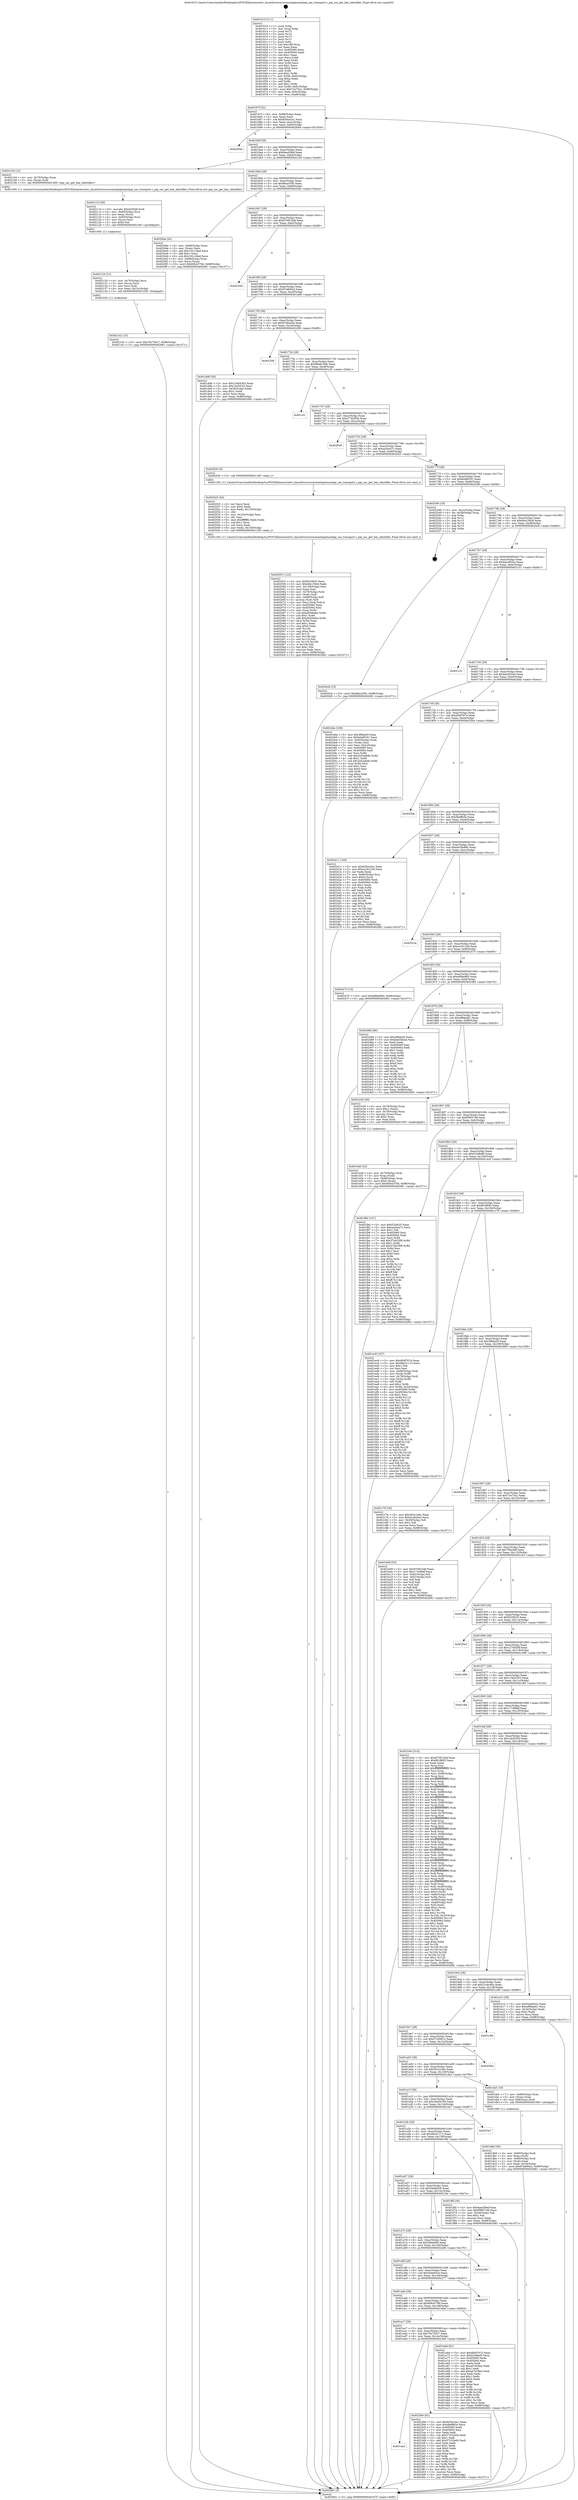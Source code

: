 digraph "0x401610" {
  label = "0x401610 (/mnt/c/Users/mathe/Desktop/tcc/POCII/binaries/extr_linuxdriversscsismartpqismartpqi_sas_transport.c_pqi_sas_get_bay_identifier_Final-ollvm.out::main(0))"
  labelloc = "t"
  node[shape=record]

  Entry [label="",width=0.3,height=0.3,shape=circle,fillcolor=black,style=filled]
  "0x40167f" [label="{
     0x40167f [32]\l
     | [instrs]\l
     &nbsp;&nbsp;0x40167f \<+6\>: mov -0x98(%rbp),%eax\l
     &nbsp;&nbsp;0x401685 \<+2\>: mov %eax,%ecx\l
     &nbsp;&nbsp;0x401687 \<+6\>: sub $0x829ce2a1,%ecx\l
     &nbsp;&nbsp;0x40168d \<+6\>: mov %eax,-0xac(%rbp)\l
     &nbsp;&nbsp;0x401693 \<+6\>: mov %ecx,-0xb0(%rbp)\l
     &nbsp;&nbsp;0x401699 \<+6\>: je 000000000040264d \<main+0x103d\>\l
  }"]
  "0x40264d" [label="{
     0x40264d\l
  }", style=dashed]
  "0x40169f" [label="{
     0x40169f [28]\l
     | [instrs]\l
     &nbsp;&nbsp;0x40169f \<+5\>: jmp 00000000004016a4 \<main+0x94\>\l
     &nbsp;&nbsp;0x4016a4 \<+6\>: mov -0xac(%rbp),%eax\l
     &nbsp;&nbsp;0x4016aa \<+5\>: sub $0x8aed38ef,%eax\l
     &nbsp;&nbsp;0x4016af \<+6\>: mov %eax,-0xb4(%rbp)\l
     &nbsp;&nbsp;0x4016b5 \<+6\>: je 0000000000402104 \<main+0xaf4\>\l
  }"]
  Exit [label="",width=0.3,height=0.3,shape=circle,fillcolor=black,style=filled,peripheries=2]
  "0x402104" [label="{
     0x402104 [12]\l
     | [instrs]\l
     &nbsp;&nbsp;0x402104 \<+4\>: mov -0x70(%rbp),%rax\l
     &nbsp;&nbsp;0x402108 \<+3\>: mov (%rax),%rdi\l
     &nbsp;&nbsp;0x40210b \<+5\>: call 0000000000401400 \<pqi_sas_get_bay_identifier\>\l
     | [calls]\l
     &nbsp;&nbsp;0x401400 \{1\} (/mnt/c/Users/mathe/Desktop/tcc/POCII/binaries/extr_linuxdriversscsismartpqismartpqi_sas_transport.c_pqi_sas_get_bay_identifier_Final-ollvm.out::pqi_sas_get_bay_identifier)\l
  }"]
  "0x4016bb" [label="{
     0x4016bb [28]\l
     | [instrs]\l
     &nbsp;&nbsp;0x4016bb \<+5\>: jmp 00000000004016c0 \<main+0xb0\>\l
     &nbsp;&nbsp;0x4016c0 \<+6\>: mov -0xac(%rbp),%eax\l
     &nbsp;&nbsp;0x4016c6 \<+5\>: sub $0x8bac03fc,%eax\l
     &nbsp;&nbsp;0x4016cb \<+6\>: mov %eax,-0xb8(%rbp)\l
     &nbsp;&nbsp;0x4016d1 \<+6\>: je 00000000004020da \<main+0xaca\>\l
  }"]
  "0x401ae3" [label="{
     0x401ae3\l
  }", style=dashed]
  "0x4020da" [label="{
     0x4020da [42]\l
     | [instrs]\l
     &nbsp;&nbsp;0x4020da \<+4\>: mov -0x68(%rbp),%rax\l
     &nbsp;&nbsp;0x4020de \<+2\>: mov (%rax),%ecx\l
     &nbsp;&nbsp;0x4020e0 \<+6\>: add $0x101c18ed,%ecx\l
     &nbsp;&nbsp;0x4020e6 \<+3\>: add $0x1,%ecx\l
     &nbsp;&nbsp;0x4020e9 \<+6\>: sub $0x101c18ed,%ecx\l
     &nbsp;&nbsp;0x4020ef \<+4\>: mov -0x68(%rbp),%rax\l
     &nbsp;&nbsp;0x4020f3 \<+2\>: mov %ecx,(%rax)\l
     &nbsp;&nbsp;0x4020f5 \<+10\>: movl $0x60b4379d,-0x98(%rbp)\l
     &nbsp;&nbsp;0x4020ff \<+5\>: jmp 0000000000402681 \<main+0x1071\>\l
  }"]
  "0x4016d7" [label="{
     0x4016d7 [28]\l
     | [instrs]\l
     &nbsp;&nbsp;0x4016d7 \<+5\>: jmp 00000000004016dc \<main+0xcc\>\l
     &nbsp;&nbsp;0x4016dc \<+6\>: mov -0xac(%rbp),%eax\l
     &nbsp;&nbsp;0x4016e2 \<+5\>: sub $0x970915a8,%eax\l
     &nbsp;&nbsp;0x4016e7 \<+6\>: mov %eax,-0xbc(%rbp)\l
     &nbsp;&nbsp;0x4016ed \<+6\>: je 0000000000402558 \<main+0xf48\>\l
  }"]
  "0x4023b6" [label="{
     0x4023b6 [91]\l
     | [instrs]\l
     &nbsp;&nbsp;0x4023b6 \<+5\>: mov $0x829ce2a1,%eax\l
     &nbsp;&nbsp;0x4023bb \<+5\>: mov $0xdb6ffe5e,%ecx\l
     &nbsp;&nbsp;0x4023c0 \<+7\>: mov 0x405060,%edx\l
     &nbsp;&nbsp;0x4023c7 \<+7\>: mov 0x405064,%esi\l
     &nbsp;&nbsp;0x4023ce \<+2\>: mov %edx,%edi\l
     &nbsp;&nbsp;0x4023d0 \<+6\>: sub $0x57532e64,%edi\l
     &nbsp;&nbsp;0x4023d6 \<+3\>: sub $0x1,%edi\l
     &nbsp;&nbsp;0x4023d9 \<+6\>: add $0x57532e64,%edi\l
     &nbsp;&nbsp;0x4023df \<+3\>: imul %edi,%edx\l
     &nbsp;&nbsp;0x4023e2 \<+3\>: and $0x1,%edx\l
     &nbsp;&nbsp;0x4023e5 \<+3\>: cmp $0x0,%edx\l
     &nbsp;&nbsp;0x4023e8 \<+4\>: sete %r8b\l
     &nbsp;&nbsp;0x4023ec \<+3\>: cmp $0xa,%esi\l
     &nbsp;&nbsp;0x4023ef \<+4\>: setl %r9b\l
     &nbsp;&nbsp;0x4023f3 \<+3\>: mov %r8b,%r10b\l
     &nbsp;&nbsp;0x4023f6 \<+3\>: and %r9b,%r10b\l
     &nbsp;&nbsp;0x4023f9 \<+3\>: xor %r9b,%r8b\l
     &nbsp;&nbsp;0x4023fc \<+3\>: or %r8b,%r10b\l
     &nbsp;&nbsp;0x4023ff \<+4\>: test $0x1,%r10b\l
     &nbsp;&nbsp;0x402403 \<+3\>: cmovne %ecx,%eax\l
     &nbsp;&nbsp;0x402406 \<+6\>: mov %eax,-0x98(%rbp)\l
     &nbsp;&nbsp;0x40240c \<+5\>: jmp 0000000000402681 \<main+0x1071\>\l
  }"]
  "0x402558" [label="{
     0x402558\l
  }", style=dashed]
  "0x4016f3" [label="{
     0x4016f3 [28]\l
     | [instrs]\l
     &nbsp;&nbsp;0x4016f3 \<+5\>: jmp 00000000004016f8 \<main+0xe8\>\l
     &nbsp;&nbsp;0x4016f8 \<+6\>: mov -0xac(%rbp),%eax\l
     &nbsp;&nbsp;0x4016fe \<+5\>: sub $0x97a800a3,%eax\l
     &nbsp;&nbsp;0x401703 \<+6\>: mov %eax,-0xc0(%rbp)\l
     &nbsp;&nbsp;0x401709 \<+6\>: je 0000000000401dd6 \<main+0x7c6\>\l
  }"]
  "0x402142" [label="{
     0x402142 [15]\l
     | [instrs]\l
     &nbsp;&nbsp;0x402142 \<+10\>: movl $0x76c793c7,-0x98(%rbp)\l
     &nbsp;&nbsp;0x40214c \<+5\>: jmp 0000000000402681 \<main+0x1071\>\l
  }"]
  "0x401dd6" [label="{
     0x401dd6 [30]\l
     | [instrs]\l
     &nbsp;&nbsp;0x401dd6 \<+5\>: mov $0x13404303,%eax\l
     &nbsp;&nbsp;0x401ddb \<+5\>: mov $0x1dcf2032,%ecx\l
     &nbsp;&nbsp;0x401de0 \<+3\>: mov -0x34(%rbp),%edx\l
     &nbsp;&nbsp;0x401de3 \<+3\>: cmp $0x1,%edx\l
     &nbsp;&nbsp;0x401de6 \<+3\>: cmovl %ecx,%eax\l
     &nbsp;&nbsp;0x401de9 \<+6\>: mov %eax,-0x98(%rbp)\l
     &nbsp;&nbsp;0x401def \<+5\>: jmp 0000000000402681 \<main+0x1071\>\l
  }"]
  "0x40170f" [label="{
     0x40170f [28]\l
     | [instrs]\l
     &nbsp;&nbsp;0x40170f \<+5\>: jmp 0000000000401714 \<main+0x104\>\l
     &nbsp;&nbsp;0x401714 \<+6\>: mov -0xac(%rbp),%eax\l
     &nbsp;&nbsp;0x40171a \<+5\>: sub $0x97d6ea5e,%eax\l
     &nbsp;&nbsp;0x40171f \<+6\>: mov %eax,-0xc4(%rbp)\l
     &nbsp;&nbsp;0x401725 \<+6\>: je 0000000000402208 \<main+0xbf8\>\l
  }"]
  "0x40212d" [label="{
     0x40212d [21]\l
     | [instrs]\l
     &nbsp;&nbsp;0x40212d \<+4\>: mov -0x70(%rbp),%rcx\l
     &nbsp;&nbsp;0x402131 \<+3\>: mov (%rcx),%rcx\l
     &nbsp;&nbsp;0x402134 \<+3\>: mov %rcx,%rdi\l
     &nbsp;&nbsp;0x402137 \<+6\>: mov %eax,-0x15c(%rbp)\l
     &nbsp;&nbsp;0x40213d \<+5\>: call 0000000000401030 \<free@plt\>\l
     | [calls]\l
     &nbsp;&nbsp;0x401030 \{1\} (unknown)\l
  }"]
  "0x402208" [label="{
     0x402208\l
  }", style=dashed]
  "0x40172b" [label="{
     0x40172b [28]\l
     | [instrs]\l
     &nbsp;&nbsp;0x40172b \<+5\>: jmp 0000000000401730 \<main+0x120\>\l
     &nbsp;&nbsp;0x401730 \<+6\>: mov -0xac(%rbp),%eax\l
     &nbsp;&nbsp;0x401736 \<+5\>: sub $0x9bb615d0,%eax\l
     &nbsp;&nbsp;0x40173b \<+6\>: mov %eax,-0xc8(%rbp)\l
     &nbsp;&nbsp;0x401741 \<+6\>: je 0000000000401cf1 \<main+0x6e1\>\l
  }"]
  "0x402110" [label="{
     0x402110 [29]\l
     | [instrs]\l
     &nbsp;&nbsp;0x402110 \<+10\>: movabs $0x4030d6,%rdi\l
     &nbsp;&nbsp;0x40211a \<+4\>: mov -0x60(%rbp),%rcx\l
     &nbsp;&nbsp;0x40211e \<+2\>: mov %eax,(%rcx)\l
     &nbsp;&nbsp;0x402120 \<+4\>: mov -0x60(%rbp),%rcx\l
     &nbsp;&nbsp;0x402124 \<+2\>: mov (%rcx),%esi\l
     &nbsp;&nbsp;0x402126 \<+2\>: mov $0x0,%al\l
     &nbsp;&nbsp;0x402128 \<+5\>: call 0000000000401040 \<printf@plt\>\l
     | [calls]\l
     &nbsp;&nbsp;0x401040 \{1\} (unknown)\l
  }"]
  "0x401cf1" [label="{
     0x401cf1\l
  }", style=dashed]
  "0x401747" [label="{
     0x401747 [28]\l
     | [instrs]\l
     &nbsp;&nbsp;0x401747 \<+5\>: jmp 000000000040174c \<main+0x13c\>\l
     &nbsp;&nbsp;0x40174c \<+6\>: mov -0xac(%rbp),%eax\l
     &nbsp;&nbsp;0x401752 \<+5\>: sub $0xa7762954,%eax\l
     &nbsp;&nbsp;0x401757 \<+6\>: mov %eax,-0xcc(%rbp)\l
     &nbsp;&nbsp;0x40175d \<+6\>: je 0000000000402639 \<main+0x1029\>\l
  }"]
  "0x402051" [label="{
     0x402051 [122]\l
     | [instrs]\l
     &nbsp;&nbsp;0x402051 \<+5\>: mov $0xf220625,%ecx\l
     &nbsp;&nbsp;0x402056 \<+5\>: mov $0xb0e159c8,%edx\l
     &nbsp;&nbsp;0x40205b \<+6\>: mov -0x158(%rbp),%esi\l
     &nbsp;&nbsp;0x402061 \<+3\>: imul %eax,%esi\l
     &nbsp;&nbsp;0x402064 \<+4\>: mov -0x70(%rbp),%rdi\l
     &nbsp;&nbsp;0x402068 \<+3\>: mov (%rdi),%rdi\l
     &nbsp;&nbsp;0x40206b \<+4\>: mov -0x68(%rbp),%r8\l
     &nbsp;&nbsp;0x40206f \<+3\>: movslq (%r8),%r8\l
     &nbsp;&nbsp;0x402072 \<+4\>: mov %esi,(%rdi,%r8,4)\l
     &nbsp;&nbsp;0x402076 \<+7\>: mov 0x405060,%eax\l
     &nbsp;&nbsp;0x40207d \<+7\>: mov 0x405064,%esi\l
     &nbsp;&nbsp;0x402084 \<+3\>: mov %eax,%r9d\l
     &nbsp;&nbsp;0x402087 \<+7\>: sub $0xe92b9a6a,%r9d\l
     &nbsp;&nbsp;0x40208e \<+4\>: sub $0x1,%r9d\l
     &nbsp;&nbsp;0x402092 \<+7\>: add $0xe92b9a6a,%r9d\l
     &nbsp;&nbsp;0x402099 \<+4\>: imul %r9d,%eax\l
     &nbsp;&nbsp;0x40209d \<+3\>: and $0x1,%eax\l
     &nbsp;&nbsp;0x4020a0 \<+3\>: cmp $0x0,%eax\l
     &nbsp;&nbsp;0x4020a3 \<+4\>: sete %r10b\l
     &nbsp;&nbsp;0x4020a7 \<+3\>: cmp $0xa,%esi\l
     &nbsp;&nbsp;0x4020aa \<+4\>: setl %r11b\l
     &nbsp;&nbsp;0x4020ae \<+3\>: mov %r10b,%bl\l
     &nbsp;&nbsp;0x4020b1 \<+3\>: and %r11b,%bl\l
     &nbsp;&nbsp;0x4020b4 \<+3\>: xor %r11b,%r10b\l
     &nbsp;&nbsp;0x4020b7 \<+3\>: or %r10b,%bl\l
     &nbsp;&nbsp;0x4020ba \<+3\>: test $0x1,%bl\l
     &nbsp;&nbsp;0x4020bd \<+3\>: cmovne %edx,%ecx\l
     &nbsp;&nbsp;0x4020c0 \<+6\>: mov %ecx,-0x98(%rbp)\l
     &nbsp;&nbsp;0x4020c6 \<+5\>: jmp 0000000000402681 \<main+0x1071\>\l
  }"]
  "0x402639" [label="{
     0x402639\l
  }", style=dashed]
  "0x401763" [label="{
     0x401763 [28]\l
     | [instrs]\l
     &nbsp;&nbsp;0x401763 \<+5\>: jmp 0000000000401768 \<main+0x158\>\l
     &nbsp;&nbsp;0x401768 \<+6\>: mov -0xac(%rbp),%eax\l
     &nbsp;&nbsp;0x40176e \<+5\>: sub $0xaa2bce7c,%eax\l
     &nbsp;&nbsp;0x401773 \<+6\>: mov %eax,-0xd0(%rbp)\l
     &nbsp;&nbsp;0x401779 \<+6\>: je 0000000000402020 \<main+0xa10\>\l
  }"]
  "0x402025" [label="{
     0x402025 [44]\l
     | [instrs]\l
     &nbsp;&nbsp;0x402025 \<+2\>: xor %ecx,%ecx\l
     &nbsp;&nbsp;0x402027 \<+5\>: mov $0x2,%edx\l
     &nbsp;&nbsp;0x40202c \<+6\>: mov %edx,-0x154(%rbp)\l
     &nbsp;&nbsp;0x402032 \<+1\>: cltd\l
     &nbsp;&nbsp;0x402033 \<+6\>: mov -0x154(%rbp),%esi\l
     &nbsp;&nbsp;0x402039 \<+2\>: idiv %esi\l
     &nbsp;&nbsp;0x40203b \<+6\>: imul $0xfffffffe,%edx,%edx\l
     &nbsp;&nbsp;0x402041 \<+3\>: sub $0x1,%ecx\l
     &nbsp;&nbsp;0x402044 \<+2\>: sub %ecx,%edx\l
     &nbsp;&nbsp;0x402046 \<+6\>: mov %edx,-0x158(%rbp)\l
     &nbsp;&nbsp;0x40204c \<+5\>: call 0000000000401160 \<next_i\>\l
     | [calls]\l
     &nbsp;&nbsp;0x401160 \{1\} (/mnt/c/Users/mathe/Desktop/tcc/POCII/binaries/extr_linuxdriversscsismartpqismartpqi_sas_transport.c_pqi_sas_get_bay_identifier_Final-ollvm.out::next_i)\l
  }"]
  "0x402020" [label="{
     0x402020 [5]\l
     | [instrs]\l
     &nbsp;&nbsp;0x402020 \<+5\>: call 0000000000401160 \<next_i\>\l
     | [calls]\l
     &nbsp;&nbsp;0x401160 \{1\} (/mnt/c/Users/mathe/Desktop/tcc/POCII/binaries/extr_linuxdriversscsismartpqismartpqi_sas_transport.c_pqi_sas_get_bay_identifier_Final-ollvm.out::next_i)\l
  }"]
  "0x40177f" [label="{
     0x40177f [28]\l
     | [instrs]\l
     &nbsp;&nbsp;0x40177f \<+5\>: jmp 0000000000401784 \<main+0x174\>\l
     &nbsp;&nbsp;0x401784 \<+6\>: mov -0xac(%rbp),%eax\l
     &nbsp;&nbsp;0x40178a \<+5\>: sub $0xb0af9181,%eax\l
     &nbsp;&nbsp;0x40178f \<+6\>: mov %eax,-0xd4(%rbp)\l
     &nbsp;&nbsp;0x401795 \<+6\>: je 0000000000402546 \<main+0xf36\>\l
  }"]
  "0x401ac7" [label="{
     0x401ac7 [28]\l
     | [instrs]\l
     &nbsp;&nbsp;0x401ac7 \<+5\>: jmp 0000000000401acc \<main+0x4bc\>\l
     &nbsp;&nbsp;0x401acc \<+6\>: mov -0xac(%rbp),%eax\l
     &nbsp;&nbsp;0x401ad2 \<+5\>: sub $0x76c793c7,%eax\l
     &nbsp;&nbsp;0x401ad7 \<+6\>: mov %eax,-0x14c(%rbp)\l
     &nbsp;&nbsp;0x401add \<+6\>: je 00000000004023b6 \<main+0xda6\>\l
  }"]
  "0x402546" [label="{
     0x402546 [18]\l
     | [instrs]\l
     &nbsp;&nbsp;0x402546 \<+3\>: mov -0x2c(%rbp),%eax\l
     &nbsp;&nbsp;0x402549 \<+4\>: lea -0x28(%rbp),%rsp\l
     &nbsp;&nbsp;0x40254d \<+1\>: pop %rbx\l
     &nbsp;&nbsp;0x40254e \<+2\>: pop %r12\l
     &nbsp;&nbsp;0x402550 \<+2\>: pop %r13\l
     &nbsp;&nbsp;0x402552 \<+2\>: pop %r14\l
     &nbsp;&nbsp;0x402554 \<+2\>: pop %r15\l
     &nbsp;&nbsp;0x402556 \<+1\>: pop %rbp\l
     &nbsp;&nbsp;0x402557 \<+1\>: ret\l
  }"]
  "0x40179b" [label="{
     0x40179b [28]\l
     | [instrs]\l
     &nbsp;&nbsp;0x40179b \<+5\>: jmp 00000000004017a0 \<main+0x190\>\l
     &nbsp;&nbsp;0x4017a0 \<+6\>: mov -0xac(%rbp),%eax\l
     &nbsp;&nbsp;0x4017a6 \<+5\>: sub $0xb0e159c8,%eax\l
     &nbsp;&nbsp;0x4017ab \<+6\>: mov %eax,-0xd8(%rbp)\l
     &nbsp;&nbsp;0x4017b1 \<+6\>: je 00000000004020cb \<main+0xabb\>\l
  }"]
  "0x401e6d" [label="{
     0x401e6d [91]\l
     | [instrs]\l
     &nbsp;&nbsp;0x401e6d \<+5\>: mov $0xd0bf767a,%eax\l
     &nbsp;&nbsp;0x401e72 \<+5\>: mov $0xf1b08ef0,%ecx\l
     &nbsp;&nbsp;0x401e77 \<+7\>: mov 0x405060,%edx\l
     &nbsp;&nbsp;0x401e7e \<+7\>: mov 0x405064,%esi\l
     &nbsp;&nbsp;0x401e85 \<+2\>: mov %edx,%edi\l
     &nbsp;&nbsp;0x401e87 \<+6\>: sub $0xa07dc9e4,%edi\l
     &nbsp;&nbsp;0x401e8d \<+3\>: sub $0x1,%edi\l
     &nbsp;&nbsp;0x401e90 \<+6\>: add $0xa07dc9e4,%edi\l
     &nbsp;&nbsp;0x401e96 \<+3\>: imul %edi,%edx\l
     &nbsp;&nbsp;0x401e99 \<+3\>: and $0x1,%edx\l
     &nbsp;&nbsp;0x401e9c \<+3\>: cmp $0x0,%edx\l
     &nbsp;&nbsp;0x401e9f \<+4\>: sete %r8b\l
     &nbsp;&nbsp;0x401ea3 \<+3\>: cmp $0xa,%esi\l
     &nbsp;&nbsp;0x401ea6 \<+4\>: setl %r9b\l
     &nbsp;&nbsp;0x401eaa \<+3\>: mov %r8b,%r10b\l
     &nbsp;&nbsp;0x401ead \<+3\>: and %r9b,%r10b\l
     &nbsp;&nbsp;0x401eb0 \<+3\>: xor %r9b,%r8b\l
     &nbsp;&nbsp;0x401eb3 \<+3\>: or %r8b,%r10b\l
     &nbsp;&nbsp;0x401eb6 \<+4\>: test $0x1,%r10b\l
     &nbsp;&nbsp;0x401eba \<+3\>: cmovne %ecx,%eax\l
     &nbsp;&nbsp;0x401ebd \<+6\>: mov %eax,-0x98(%rbp)\l
     &nbsp;&nbsp;0x401ec3 \<+5\>: jmp 0000000000402681 \<main+0x1071\>\l
  }"]
  "0x4020cb" [label="{
     0x4020cb [15]\l
     | [instrs]\l
     &nbsp;&nbsp;0x4020cb \<+10\>: movl $0x8bac03fc,-0x98(%rbp)\l
     &nbsp;&nbsp;0x4020d5 \<+5\>: jmp 0000000000402681 \<main+0x1071\>\l
  }"]
  "0x4017b7" [label="{
     0x4017b7 [28]\l
     | [instrs]\l
     &nbsp;&nbsp;0x4017b7 \<+5\>: jmp 00000000004017bc \<main+0x1ac\>\l
     &nbsp;&nbsp;0x4017bc \<+6\>: mov -0xac(%rbp),%eax\l
     &nbsp;&nbsp;0x4017c2 \<+5\>: sub $0xb4c4932e,%eax\l
     &nbsp;&nbsp;0x4017c7 \<+6\>: mov %eax,-0xdc(%rbp)\l
     &nbsp;&nbsp;0x4017cd \<+6\>: je 0000000000402151 \<main+0xb41\>\l
  }"]
  "0x401aab" [label="{
     0x401aab [28]\l
     | [instrs]\l
     &nbsp;&nbsp;0x401aab \<+5\>: jmp 0000000000401ab0 \<main+0x4a0\>\l
     &nbsp;&nbsp;0x401ab0 \<+6\>: mov -0xac(%rbp),%eax\l
     &nbsp;&nbsp;0x401ab6 \<+5\>: sub $0x60b4379d,%eax\l
     &nbsp;&nbsp;0x401abb \<+6\>: mov %eax,-0x148(%rbp)\l
     &nbsp;&nbsp;0x401ac1 \<+6\>: je 0000000000401e6d \<main+0x85d\>\l
  }"]
  "0x402151" [label="{
     0x402151\l
  }", style=dashed]
  "0x4017d3" [label="{
     0x4017d3 [28]\l
     | [instrs]\l
     &nbsp;&nbsp;0x4017d3 \<+5\>: jmp 00000000004017d8 \<main+0x1c8\>\l
     &nbsp;&nbsp;0x4017d8 \<+6\>: mov -0xac(%rbp),%eax\l
     &nbsp;&nbsp;0x4017de \<+5\>: sub $0xbed3d2ed,%eax\l
     &nbsp;&nbsp;0x4017e3 \<+6\>: mov %eax,-0xe0(%rbp)\l
     &nbsp;&nbsp;0x4017e9 \<+6\>: je 00000000004024da \<main+0xeca\>\l
  }"]
  "0x402277" [label="{
     0x402277\l
  }", style=dashed]
  "0x4024da" [label="{
     0x4024da [108]\l
     | [instrs]\l
     &nbsp;&nbsp;0x4024da \<+5\>: mov $0x3f8da50,%eax\l
     &nbsp;&nbsp;0x4024df \<+5\>: mov $0xb0af9181,%ecx\l
     &nbsp;&nbsp;0x4024e4 \<+7\>: mov -0x90(%rbp),%rdx\l
     &nbsp;&nbsp;0x4024eb \<+2\>: mov (%rdx),%esi\l
     &nbsp;&nbsp;0x4024ed \<+3\>: mov %esi,-0x2c(%rbp)\l
     &nbsp;&nbsp;0x4024f0 \<+7\>: mov 0x405060,%esi\l
     &nbsp;&nbsp;0x4024f7 \<+7\>: mov 0x405064,%edi\l
     &nbsp;&nbsp;0x4024fe \<+3\>: mov %esi,%r8d\l
     &nbsp;&nbsp;0x402501 \<+7\>: add $0x2e52a8db,%r8d\l
     &nbsp;&nbsp;0x402508 \<+4\>: sub $0x1,%r8d\l
     &nbsp;&nbsp;0x40250c \<+7\>: sub $0x2e52a8db,%r8d\l
     &nbsp;&nbsp;0x402513 \<+4\>: imul %r8d,%esi\l
     &nbsp;&nbsp;0x402517 \<+3\>: and $0x1,%esi\l
     &nbsp;&nbsp;0x40251a \<+3\>: cmp $0x0,%esi\l
     &nbsp;&nbsp;0x40251d \<+4\>: sete %r9b\l
     &nbsp;&nbsp;0x402521 \<+3\>: cmp $0xa,%edi\l
     &nbsp;&nbsp;0x402524 \<+4\>: setl %r10b\l
     &nbsp;&nbsp;0x402528 \<+3\>: mov %r9b,%r11b\l
     &nbsp;&nbsp;0x40252b \<+3\>: and %r10b,%r11b\l
     &nbsp;&nbsp;0x40252e \<+3\>: xor %r10b,%r9b\l
     &nbsp;&nbsp;0x402531 \<+3\>: or %r9b,%r11b\l
     &nbsp;&nbsp;0x402534 \<+4\>: test $0x1,%r11b\l
     &nbsp;&nbsp;0x402538 \<+3\>: cmovne %ecx,%eax\l
     &nbsp;&nbsp;0x40253b \<+6\>: mov %eax,-0x98(%rbp)\l
     &nbsp;&nbsp;0x402541 \<+5\>: jmp 0000000000402681 \<main+0x1071\>\l
  }"]
  "0x4017ef" [label="{
     0x4017ef [28]\l
     | [instrs]\l
     &nbsp;&nbsp;0x4017ef \<+5\>: jmp 00000000004017f4 \<main+0x1e4\>\l
     &nbsp;&nbsp;0x4017f4 \<+6\>: mov -0xac(%rbp),%eax\l
     &nbsp;&nbsp;0x4017fa \<+5\>: sub $0xd0bf767a,%eax\l
     &nbsp;&nbsp;0x4017ff \<+6\>: mov %eax,-0xe4(%rbp)\l
     &nbsp;&nbsp;0x401805 \<+6\>: je 00000000004025be \<main+0xfae\>\l
  }"]
  "0x401a8f" [label="{
     0x401a8f [28]\l
     | [instrs]\l
     &nbsp;&nbsp;0x401a8f \<+5\>: jmp 0000000000401a94 \<main+0x484\>\l
     &nbsp;&nbsp;0x401a94 \<+6\>: mov -0xac(%rbp),%eax\l
     &nbsp;&nbsp;0x401a9a \<+5\>: sub $0x5e4e83ce,%eax\l
     &nbsp;&nbsp;0x401a9f \<+6\>: mov %eax,-0x144(%rbp)\l
     &nbsp;&nbsp;0x401aa5 \<+6\>: je 0000000000402277 \<main+0xc67\>\l
  }"]
  "0x4025be" [label="{
     0x4025be\l
  }", style=dashed]
  "0x40180b" [label="{
     0x40180b [28]\l
     | [instrs]\l
     &nbsp;&nbsp;0x40180b \<+5\>: jmp 0000000000401810 \<main+0x200\>\l
     &nbsp;&nbsp;0x401810 \<+6\>: mov -0xac(%rbp),%eax\l
     &nbsp;&nbsp;0x401816 \<+5\>: sub $0xdb6ffe5e,%eax\l
     &nbsp;&nbsp;0x40181b \<+6\>: mov %eax,-0xe8(%rbp)\l
     &nbsp;&nbsp;0x401821 \<+6\>: je 0000000000402411 \<main+0xe01\>\l
  }"]
  "0x402286" [label="{
     0x402286\l
  }", style=dashed]
  "0x402411" [label="{
     0x402411 [100]\l
     | [instrs]\l
     &nbsp;&nbsp;0x402411 \<+5\>: mov $0x829ce2a1,%eax\l
     &nbsp;&nbsp;0x402416 \<+5\>: mov $0xec20123d,%ecx\l
     &nbsp;&nbsp;0x40241b \<+2\>: xor %edx,%edx\l
     &nbsp;&nbsp;0x40241d \<+7\>: mov -0x90(%rbp),%rsi\l
     &nbsp;&nbsp;0x402424 \<+6\>: movl $0x0,(%rsi)\l
     &nbsp;&nbsp;0x40242a \<+7\>: mov 0x405060,%edi\l
     &nbsp;&nbsp;0x402431 \<+8\>: mov 0x405064,%r8d\l
     &nbsp;&nbsp;0x402439 \<+3\>: sub $0x1,%edx\l
     &nbsp;&nbsp;0x40243c \<+3\>: mov %edi,%r9d\l
     &nbsp;&nbsp;0x40243f \<+3\>: add %edx,%r9d\l
     &nbsp;&nbsp;0x402442 \<+4\>: imul %r9d,%edi\l
     &nbsp;&nbsp;0x402446 \<+3\>: and $0x1,%edi\l
     &nbsp;&nbsp;0x402449 \<+3\>: cmp $0x0,%edi\l
     &nbsp;&nbsp;0x40244c \<+4\>: sete %r10b\l
     &nbsp;&nbsp;0x402450 \<+4\>: cmp $0xa,%r8d\l
     &nbsp;&nbsp;0x402454 \<+4\>: setl %r11b\l
     &nbsp;&nbsp;0x402458 \<+3\>: mov %r10b,%bl\l
     &nbsp;&nbsp;0x40245b \<+3\>: and %r11b,%bl\l
     &nbsp;&nbsp;0x40245e \<+3\>: xor %r11b,%r10b\l
     &nbsp;&nbsp;0x402461 \<+3\>: or %r10b,%bl\l
     &nbsp;&nbsp;0x402464 \<+3\>: test $0x1,%bl\l
     &nbsp;&nbsp;0x402467 \<+3\>: cmovne %ecx,%eax\l
     &nbsp;&nbsp;0x40246a \<+6\>: mov %eax,-0x98(%rbp)\l
     &nbsp;&nbsp;0x402470 \<+5\>: jmp 0000000000402681 \<main+0x1071\>\l
  }"]
  "0x401827" [label="{
     0x401827 [28]\l
     | [instrs]\l
     &nbsp;&nbsp;0x401827 \<+5\>: jmp 000000000040182c \<main+0x21c\>\l
     &nbsp;&nbsp;0x40182c \<+6\>: mov -0xac(%rbp),%eax\l
     &nbsp;&nbsp;0x401832 \<+5\>: sub $0xde35b885,%eax\l
     &nbsp;&nbsp;0x401837 \<+6\>: mov %eax,-0xec(%rbp)\l
     &nbsp;&nbsp;0x40183d \<+6\>: je 000000000040222a \<main+0xc1a\>\l
  }"]
  "0x401a73" [label="{
     0x401a73 [28]\l
     | [instrs]\l
     &nbsp;&nbsp;0x401a73 \<+5\>: jmp 0000000000401a78 \<main+0x468\>\l
     &nbsp;&nbsp;0x401a78 \<+6\>: mov -0xac(%rbp),%eax\l
     &nbsp;&nbsp;0x401a7e \<+5\>: sub $0x5bfe94fa,%eax\l
     &nbsp;&nbsp;0x401a83 \<+6\>: mov %eax,-0x140(%rbp)\l
     &nbsp;&nbsp;0x401a89 \<+6\>: je 0000000000402286 \<main+0xc76\>\l
  }"]
  "0x40222a" [label="{
     0x40222a\l
  }", style=dashed]
  "0x401843" [label="{
     0x401843 [28]\l
     | [instrs]\l
     &nbsp;&nbsp;0x401843 \<+5\>: jmp 0000000000401848 \<main+0x238\>\l
     &nbsp;&nbsp;0x401848 \<+6\>: mov -0xac(%rbp),%eax\l
     &nbsp;&nbsp;0x40184e \<+5\>: sub $0xec20123d,%eax\l
     &nbsp;&nbsp;0x401853 \<+6\>: mov %eax,-0xf0(%rbp)\l
     &nbsp;&nbsp;0x401859 \<+6\>: je 0000000000402475 \<main+0xe65\>\l
  }"]
  "0x40218e" [label="{
     0x40218e\l
  }", style=dashed]
  "0x402475" [label="{
     0x402475 [15]\l
     | [instrs]\l
     &nbsp;&nbsp;0x402475 \<+10\>: movl $0xef0be960,-0x98(%rbp)\l
     &nbsp;&nbsp;0x40247f \<+5\>: jmp 0000000000402681 \<main+0x1071\>\l
  }"]
  "0x40185f" [label="{
     0x40185f [28]\l
     | [instrs]\l
     &nbsp;&nbsp;0x40185f \<+5\>: jmp 0000000000401864 \<main+0x254\>\l
     &nbsp;&nbsp;0x401864 \<+6\>: mov -0xac(%rbp),%eax\l
     &nbsp;&nbsp;0x40186a \<+5\>: sub $0xef0be960,%eax\l
     &nbsp;&nbsp;0x40186f \<+6\>: mov %eax,-0xf4(%rbp)\l
     &nbsp;&nbsp;0x401875 \<+6\>: je 0000000000402484 \<main+0xe74\>\l
  }"]
  "0x401a57" [label="{
     0x401a57 [28]\l
     | [instrs]\l
     &nbsp;&nbsp;0x401a57 \<+5\>: jmp 0000000000401a5c \<main+0x44c\>\l
     &nbsp;&nbsp;0x401a5c \<+6\>: mov -0xac(%rbp),%eax\l
     &nbsp;&nbsp;0x401a62 \<+5\>: sub $0x5ad6bfc9,%eax\l
     &nbsp;&nbsp;0x401a67 \<+6\>: mov %eax,-0x13c(%rbp)\l
     &nbsp;&nbsp;0x401a6d \<+6\>: je 000000000040218e \<main+0xb7e\>\l
  }"]
  "0x402484" [label="{
     0x402484 [86]\l
     | [instrs]\l
     &nbsp;&nbsp;0x402484 \<+5\>: mov $0x3f8da50,%eax\l
     &nbsp;&nbsp;0x402489 \<+5\>: mov $0xbed3d2ed,%ecx\l
     &nbsp;&nbsp;0x40248e \<+2\>: xor %edx,%edx\l
     &nbsp;&nbsp;0x402490 \<+7\>: mov 0x405060,%esi\l
     &nbsp;&nbsp;0x402497 \<+7\>: mov 0x405064,%edi\l
     &nbsp;&nbsp;0x40249e \<+3\>: sub $0x1,%edx\l
     &nbsp;&nbsp;0x4024a1 \<+3\>: mov %esi,%r8d\l
     &nbsp;&nbsp;0x4024a4 \<+3\>: add %edx,%r8d\l
     &nbsp;&nbsp;0x4024a7 \<+4\>: imul %r8d,%esi\l
     &nbsp;&nbsp;0x4024ab \<+3\>: and $0x1,%esi\l
     &nbsp;&nbsp;0x4024ae \<+3\>: cmp $0x0,%esi\l
     &nbsp;&nbsp;0x4024b1 \<+4\>: sete %r9b\l
     &nbsp;&nbsp;0x4024b5 \<+3\>: cmp $0xa,%edi\l
     &nbsp;&nbsp;0x4024b8 \<+4\>: setl %r10b\l
     &nbsp;&nbsp;0x4024bc \<+3\>: mov %r9b,%r11b\l
     &nbsp;&nbsp;0x4024bf \<+3\>: and %r10b,%r11b\l
     &nbsp;&nbsp;0x4024c2 \<+3\>: xor %r10b,%r9b\l
     &nbsp;&nbsp;0x4024c5 \<+3\>: or %r9b,%r11b\l
     &nbsp;&nbsp;0x4024c8 \<+4\>: test $0x1,%r11b\l
     &nbsp;&nbsp;0x4024cc \<+3\>: cmovne %ecx,%eax\l
     &nbsp;&nbsp;0x4024cf \<+6\>: mov %eax,-0x98(%rbp)\l
     &nbsp;&nbsp;0x4024d5 \<+5\>: jmp 0000000000402681 \<main+0x1071\>\l
  }"]
  "0x40187b" [label="{
     0x40187b [28]\l
     | [instrs]\l
     &nbsp;&nbsp;0x40187b \<+5\>: jmp 0000000000401880 \<main+0x270\>\l
     &nbsp;&nbsp;0x401880 \<+6\>: mov -0xac(%rbp),%eax\l
     &nbsp;&nbsp;0x401886 \<+5\>: sub $0xef89add1,%eax\l
     &nbsp;&nbsp;0x40188b \<+6\>: mov %eax,-0xf8(%rbp)\l
     &nbsp;&nbsp;0x401891 \<+6\>: je 0000000000401e30 \<main+0x820\>\l
  }"]
  "0x401f6f" [label="{
     0x401f6f [30]\l
     | [instrs]\l
     &nbsp;&nbsp;0x401f6f \<+5\>: mov $0x8aed38ef,%eax\l
     &nbsp;&nbsp;0x401f74 \<+5\>: mov $0xf0f05748,%ecx\l
     &nbsp;&nbsp;0x401f79 \<+3\>: mov -0x2d(%rbp),%dl\l
     &nbsp;&nbsp;0x401f7c \<+3\>: test $0x1,%dl\l
     &nbsp;&nbsp;0x401f7f \<+3\>: cmovne %ecx,%eax\l
     &nbsp;&nbsp;0x401f82 \<+6\>: mov %eax,-0x98(%rbp)\l
     &nbsp;&nbsp;0x401f88 \<+5\>: jmp 0000000000402681 \<main+0x1071\>\l
  }"]
  "0x401e30" [label="{
     0x401e30 [29]\l
     | [instrs]\l
     &nbsp;&nbsp;0x401e30 \<+4\>: mov -0x78(%rbp),%rax\l
     &nbsp;&nbsp;0x401e34 \<+6\>: movl $0x1,(%rax)\l
     &nbsp;&nbsp;0x401e3a \<+4\>: mov -0x78(%rbp),%rax\l
     &nbsp;&nbsp;0x401e3e \<+3\>: movslq (%rax),%rax\l
     &nbsp;&nbsp;0x401e41 \<+4\>: shl $0x2,%rax\l
     &nbsp;&nbsp;0x401e45 \<+3\>: mov %rax,%rdi\l
     &nbsp;&nbsp;0x401e48 \<+5\>: call 0000000000401050 \<malloc@plt\>\l
     | [calls]\l
     &nbsp;&nbsp;0x401050 \{1\} (unknown)\l
  }"]
  "0x401897" [label="{
     0x401897 [28]\l
     | [instrs]\l
     &nbsp;&nbsp;0x401897 \<+5\>: jmp 000000000040189c \<main+0x28c\>\l
     &nbsp;&nbsp;0x40189c \<+6\>: mov -0xac(%rbp),%eax\l
     &nbsp;&nbsp;0x4018a2 \<+5\>: sub $0xf0f05748,%eax\l
     &nbsp;&nbsp;0x4018a7 \<+6\>: mov %eax,-0xfc(%rbp)\l
     &nbsp;&nbsp;0x4018ad \<+6\>: je 0000000000401f8d \<main+0x97d\>\l
  }"]
  "0x401a3b" [label="{
     0x401a3b [28]\l
     | [instrs]\l
     &nbsp;&nbsp;0x401a3b \<+5\>: jmp 0000000000401a40 \<main+0x430\>\l
     &nbsp;&nbsp;0x401a40 \<+6\>: mov -0xac(%rbp),%eax\l
     &nbsp;&nbsp;0x401a46 \<+5\>: sub $0x48e31113,%eax\l
     &nbsp;&nbsp;0x401a4b \<+6\>: mov %eax,-0x138(%rbp)\l
     &nbsp;&nbsp;0x401a51 \<+6\>: je 0000000000401f6f \<main+0x95f\>\l
  }"]
  "0x401f8d" [label="{
     0x401f8d [147]\l
     | [instrs]\l
     &nbsp;&nbsp;0x401f8d \<+5\>: mov $0xf220625,%eax\l
     &nbsp;&nbsp;0x401f92 \<+5\>: mov $0xaa2bce7c,%ecx\l
     &nbsp;&nbsp;0x401f97 \<+2\>: mov $0x1,%dl\l
     &nbsp;&nbsp;0x401f99 \<+7\>: mov 0x405060,%esi\l
     &nbsp;&nbsp;0x401fa0 \<+7\>: mov 0x405064,%edi\l
     &nbsp;&nbsp;0x401fa7 \<+3\>: mov %esi,%r8d\l
     &nbsp;&nbsp;0x401faa \<+7\>: add $0x37eb35f9,%r8d\l
     &nbsp;&nbsp;0x401fb1 \<+4\>: sub $0x1,%r8d\l
     &nbsp;&nbsp;0x401fb5 \<+7\>: sub $0x37eb35f9,%r8d\l
     &nbsp;&nbsp;0x401fbc \<+4\>: imul %r8d,%esi\l
     &nbsp;&nbsp;0x401fc0 \<+3\>: and $0x1,%esi\l
     &nbsp;&nbsp;0x401fc3 \<+3\>: cmp $0x0,%esi\l
     &nbsp;&nbsp;0x401fc6 \<+4\>: sete %r9b\l
     &nbsp;&nbsp;0x401fca \<+3\>: cmp $0xa,%edi\l
     &nbsp;&nbsp;0x401fcd \<+4\>: setl %r10b\l
     &nbsp;&nbsp;0x401fd1 \<+3\>: mov %r9b,%r11b\l
     &nbsp;&nbsp;0x401fd4 \<+4\>: xor $0xff,%r11b\l
     &nbsp;&nbsp;0x401fd8 \<+3\>: mov %r10b,%bl\l
     &nbsp;&nbsp;0x401fdb \<+3\>: xor $0xff,%bl\l
     &nbsp;&nbsp;0x401fde \<+3\>: xor $0x1,%dl\l
     &nbsp;&nbsp;0x401fe1 \<+3\>: mov %r11b,%r14b\l
     &nbsp;&nbsp;0x401fe4 \<+4\>: and $0xff,%r14b\l
     &nbsp;&nbsp;0x401fe8 \<+3\>: and %dl,%r9b\l
     &nbsp;&nbsp;0x401feb \<+3\>: mov %bl,%r15b\l
     &nbsp;&nbsp;0x401fee \<+4\>: and $0xff,%r15b\l
     &nbsp;&nbsp;0x401ff2 \<+3\>: and %dl,%r10b\l
     &nbsp;&nbsp;0x401ff5 \<+3\>: or %r9b,%r14b\l
     &nbsp;&nbsp;0x401ff8 \<+3\>: or %r10b,%r15b\l
     &nbsp;&nbsp;0x401ffb \<+3\>: xor %r15b,%r14b\l
     &nbsp;&nbsp;0x401ffe \<+3\>: or %bl,%r11b\l
     &nbsp;&nbsp;0x402001 \<+4\>: xor $0xff,%r11b\l
     &nbsp;&nbsp;0x402005 \<+3\>: or $0x1,%dl\l
     &nbsp;&nbsp;0x402008 \<+3\>: and %dl,%r11b\l
     &nbsp;&nbsp;0x40200b \<+3\>: or %r11b,%r14b\l
     &nbsp;&nbsp;0x40200e \<+4\>: test $0x1,%r14b\l
     &nbsp;&nbsp;0x402012 \<+3\>: cmovne %ecx,%eax\l
     &nbsp;&nbsp;0x402015 \<+6\>: mov %eax,-0x98(%rbp)\l
     &nbsp;&nbsp;0x40201b \<+5\>: jmp 0000000000402681 \<main+0x1071\>\l
  }"]
  "0x4018b3" [label="{
     0x4018b3 [28]\l
     | [instrs]\l
     &nbsp;&nbsp;0x4018b3 \<+5\>: jmp 00000000004018b8 \<main+0x2a8\>\l
     &nbsp;&nbsp;0x4018b8 \<+6\>: mov -0xac(%rbp),%eax\l
     &nbsp;&nbsp;0x4018be \<+5\>: sub $0xf1b08ef0,%eax\l
     &nbsp;&nbsp;0x4018c3 \<+6\>: mov %eax,-0x100(%rbp)\l
     &nbsp;&nbsp;0x4018c9 \<+6\>: je 0000000000401ec8 \<main+0x8b8\>\l
  }"]
  "0x4023a7" [label="{
     0x4023a7\l
  }", style=dashed]
  "0x401ec8" [label="{
     0x401ec8 [167]\l
     | [instrs]\l
     &nbsp;&nbsp;0x401ec8 \<+5\>: mov $0xd0bf767a,%eax\l
     &nbsp;&nbsp;0x401ecd \<+5\>: mov $0x48e31113,%ecx\l
     &nbsp;&nbsp;0x401ed2 \<+2\>: mov $0x1,%dl\l
     &nbsp;&nbsp;0x401ed4 \<+2\>: xor %esi,%esi\l
     &nbsp;&nbsp;0x401ed6 \<+4\>: mov -0x68(%rbp),%rdi\l
     &nbsp;&nbsp;0x401eda \<+3\>: mov (%rdi),%r8d\l
     &nbsp;&nbsp;0x401edd \<+4\>: mov -0x78(%rbp),%rdi\l
     &nbsp;&nbsp;0x401ee1 \<+3\>: cmp (%rdi),%r8d\l
     &nbsp;&nbsp;0x401ee4 \<+4\>: setl %r9b\l
     &nbsp;&nbsp;0x401ee8 \<+4\>: and $0x1,%r9b\l
     &nbsp;&nbsp;0x401eec \<+4\>: mov %r9b,-0x2d(%rbp)\l
     &nbsp;&nbsp;0x401ef0 \<+8\>: mov 0x405060,%r8d\l
     &nbsp;&nbsp;0x401ef8 \<+8\>: mov 0x405064,%r10d\l
     &nbsp;&nbsp;0x401f00 \<+3\>: sub $0x1,%esi\l
     &nbsp;&nbsp;0x401f03 \<+3\>: mov %r8d,%r11d\l
     &nbsp;&nbsp;0x401f06 \<+3\>: add %esi,%r11d\l
     &nbsp;&nbsp;0x401f09 \<+4\>: imul %r11d,%r8d\l
     &nbsp;&nbsp;0x401f0d \<+4\>: and $0x1,%r8d\l
     &nbsp;&nbsp;0x401f11 \<+4\>: cmp $0x0,%r8d\l
     &nbsp;&nbsp;0x401f15 \<+4\>: sete %r9b\l
     &nbsp;&nbsp;0x401f19 \<+4\>: cmp $0xa,%r10d\l
     &nbsp;&nbsp;0x401f1d \<+3\>: setl %bl\l
     &nbsp;&nbsp;0x401f20 \<+3\>: mov %r9b,%r14b\l
     &nbsp;&nbsp;0x401f23 \<+4\>: xor $0xff,%r14b\l
     &nbsp;&nbsp;0x401f27 \<+3\>: mov %bl,%r15b\l
     &nbsp;&nbsp;0x401f2a \<+4\>: xor $0xff,%r15b\l
     &nbsp;&nbsp;0x401f2e \<+3\>: xor $0x1,%dl\l
     &nbsp;&nbsp;0x401f31 \<+3\>: mov %r14b,%r12b\l
     &nbsp;&nbsp;0x401f34 \<+4\>: and $0xff,%r12b\l
     &nbsp;&nbsp;0x401f38 \<+3\>: and %dl,%r9b\l
     &nbsp;&nbsp;0x401f3b \<+3\>: mov %r15b,%r13b\l
     &nbsp;&nbsp;0x401f3e \<+4\>: and $0xff,%r13b\l
     &nbsp;&nbsp;0x401f42 \<+2\>: and %dl,%bl\l
     &nbsp;&nbsp;0x401f44 \<+3\>: or %r9b,%r12b\l
     &nbsp;&nbsp;0x401f47 \<+3\>: or %bl,%r13b\l
     &nbsp;&nbsp;0x401f4a \<+3\>: xor %r13b,%r12b\l
     &nbsp;&nbsp;0x401f4d \<+3\>: or %r15b,%r14b\l
     &nbsp;&nbsp;0x401f50 \<+4\>: xor $0xff,%r14b\l
     &nbsp;&nbsp;0x401f54 \<+3\>: or $0x1,%dl\l
     &nbsp;&nbsp;0x401f57 \<+3\>: and %dl,%r14b\l
     &nbsp;&nbsp;0x401f5a \<+3\>: or %r14b,%r12b\l
     &nbsp;&nbsp;0x401f5d \<+4\>: test $0x1,%r12b\l
     &nbsp;&nbsp;0x401f61 \<+3\>: cmovne %ecx,%eax\l
     &nbsp;&nbsp;0x401f64 \<+6\>: mov %eax,-0x98(%rbp)\l
     &nbsp;&nbsp;0x401f6a \<+5\>: jmp 0000000000402681 \<main+0x1071\>\l
  }"]
  "0x4018cf" [label="{
     0x4018cf [28]\l
     | [instrs]\l
     &nbsp;&nbsp;0x4018cf \<+5\>: jmp 00000000004018d4 \<main+0x2c4\>\l
     &nbsp;&nbsp;0x4018d4 \<+6\>: mov -0xac(%rbp),%eax\l
     &nbsp;&nbsp;0x4018da \<+5\>: sub $0xf81f80f3,%eax\l
     &nbsp;&nbsp;0x4018df \<+6\>: mov %eax,-0x104(%rbp)\l
     &nbsp;&nbsp;0x4018e5 \<+6\>: je 0000000000401c78 \<main+0x668\>\l
  }"]
  "0x401e4d" [label="{
     0x401e4d [32]\l
     | [instrs]\l
     &nbsp;&nbsp;0x401e4d \<+4\>: mov -0x70(%rbp),%rdi\l
     &nbsp;&nbsp;0x401e51 \<+3\>: mov %rax,(%rdi)\l
     &nbsp;&nbsp;0x401e54 \<+4\>: mov -0x68(%rbp),%rax\l
     &nbsp;&nbsp;0x401e58 \<+6\>: movl $0x0,(%rax)\l
     &nbsp;&nbsp;0x401e5e \<+10\>: movl $0x60b4379d,-0x98(%rbp)\l
     &nbsp;&nbsp;0x401e68 \<+5\>: jmp 0000000000402681 \<main+0x1071\>\l
  }"]
  "0x401c78" [label="{
     0x401c78 [30]\l
     | [instrs]\l
     &nbsp;&nbsp;0x401c78 \<+5\>: mov $0x391e1e6c,%eax\l
     &nbsp;&nbsp;0x401c7d \<+5\>: mov $0x22c6cb0e,%ecx\l
     &nbsp;&nbsp;0x401c82 \<+3\>: mov -0x35(%rbp),%dl\l
     &nbsp;&nbsp;0x401c85 \<+3\>: test $0x1,%dl\l
     &nbsp;&nbsp;0x401c88 \<+3\>: cmovne %ecx,%eax\l
     &nbsp;&nbsp;0x401c8b \<+6\>: mov %eax,-0x98(%rbp)\l
     &nbsp;&nbsp;0x401c91 \<+5\>: jmp 0000000000402681 \<main+0x1071\>\l
  }"]
  "0x4018eb" [label="{
     0x4018eb [28]\l
     | [instrs]\l
     &nbsp;&nbsp;0x4018eb \<+5\>: jmp 00000000004018f0 \<main+0x2e0\>\l
     &nbsp;&nbsp;0x4018f0 \<+6\>: mov -0xac(%rbp),%eax\l
     &nbsp;&nbsp;0x4018f6 \<+5\>: sub $0x3f8da50,%eax\l
     &nbsp;&nbsp;0x4018fb \<+6\>: mov %eax,-0x108(%rbp)\l
     &nbsp;&nbsp;0x401901 \<+6\>: je 0000000000402669 \<main+0x1059\>\l
  }"]
  "0x401db8" [label="{
     0x401db8 [30]\l
     | [instrs]\l
     &nbsp;&nbsp;0x401db8 \<+4\>: mov -0x80(%rbp),%rdi\l
     &nbsp;&nbsp;0x401dbc \<+2\>: mov %eax,(%rdi)\l
     &nbsp;&nbsp;0x401dbe \<+4\>: mov -0x80(%rbp),%rdi\l
     &nbsp;&nbsp;0x401dc2 \<+2\>: mov (%rdi),%eax\l
     &nbsp;&nbsp;0x401dc4 \<+3\>: mov %eax,-0x34(%rbp)\l
     &nbsp;&nbsp;0x401dc7 \<+10\>: movl $0x97a800a3,-0x98(%rbp)\l
     &nbsp;&nbsp;0x401dd1 \<+5\>: jmp 0000000000402681 \<main+0x1071\>\l
  }"]
  "0x402669" [label="{
     0x402669\l
  }", style=dashed]
  "0x401907" [label="{
     0x401907 [28]\l
     | [instrs]\l
     &nbsp;&nbsp;0x401907 \<+5\>: jmp 000000000040190c \<main+0x2fc\>\l
     &nbsp;&nbsp;0x40190c \<+6\>: mov -0xac(%rbp),%eax\l
     &nbsp;&nbsp;0x401912 \<+5\>: sub $0x72e75a1,%eax\l
     &nbsp;&nbsp;0x401917 \<+6\>: mov %eax,-0x10c(%rbp)\l
     &nbsp;&nbsp;0x40191d \<+6\>: je 0000000000401b09 \<main+0x4f9\>\l
  }"]
  "0x401a1f" [label="{
     0x401a1f [28]\l
     | [instrs]\l
     &nbsp;&nbsp;0x401a1f \<+5\>: jmp 0000000000401a24 \<main+0x414\>\l
     &nbsp;&nbsp;0x401a24 \<+6\>: mov -0xac(%rbp),%eax\l
     &nbsp;&nbsp;0x401a2a \<+5\>: sub $0x3ab5b190,%eax\l
     &nbsp;&nbsp;0x401a2f \<+6\>: mov %eax,-0x134(%rbp)\l
     &nbsp;&nbsp;0x401a35 \<+6\>: je 00000000004023a7 \<main+0xd97\>\l
  }"]
  "0x401b09" [label="{
     0x401b09 [53]\l
     | [instrs]\l
     &nbsp;&nbsp;0x401b09 \<+5\>: mov $0x970915a8,%eax\l
     &nbsp;&nbsp;0x401b0e \<+5\>: mov $0x1716f8df,%ecx\l
     &nbsp;&nbsp;0x401b13 \<+6\>: mov -0x92(%rbp),%dl\l
     &nbsp;&nbsp;0x401b19 \<+7\>: mov -0x91(%rbp),%sil\l
     &nbsp;&nbsp;0x401b20 \<+3\>: mov %dl,%dil\l
     &nbsp;&nbsp;0x401b23 \<+3\>: and %sil,%dil\l
     &nbsp;&nbsp;0x401b26 \<+3\>: xor %sil,%dl\l
     &nbsp;&nbsp;0x401b29 \<+3\>: or %dl,%dil\l
     &nbsp;&nbsp;0x401b2c \<+4\>: test $0x1,%dil\l
     &nbsp;&nbsp;0x401b30 \<+3\>: cmovne %ecx,%eax\l
     &nbsp;&nbsp;0x401b33 \<+6\>: mov %eax,-0x98(%rbp)\l
     &nbsp;&nbsp;0x401b39 \<+5\>: jmp 0000000000402681 \<main+0x1071\>\l
  }"]
  "0x401923" [label="{
     0x401923 [28]\l
     | [instrs]\l
     &nbsp;&nbsp;0x401923 \<+5\>: jmp 0000000000401928 \<main+0x318\>\l
     &nbsp;&nbsp;0x401928 \<+6\>: mov -0xac(%rbp),%eax\l
     &nbsp;&nbsp;0x40192e \<+5\>: sub $0x796a46f,%eax\l
     &nbsp;&nbsp;0x401933 \<+6\>: mov %eax,-0x110(%rbp)\l
     &nbsp;&nbsp;0x401939 \<+6\>: je 00000000004021b2 \<main+0xba2\>\l
  }"]
  "0x402681" [label="{
     0x402681 [5]\l
     | [instrs]\l
     &nbsp;&nbsp;0x402681 \<+5\>: jmp 000000000040167f \<main+0x6f\>\l
  }"]
  "0x401610" [label="{
     0x401610 [111]\l
     | [instrs]\l
     &nbsp;&nbsp;0x401610 \<+1\>: push %rbp\l
     &nbsp;&nbsp;0x401611 \<+3\>: mov %rsp,%rbp\l
     &nbsp;&nbsp;0x401614 \<+2\>: push %r15\l
     &nbsp;&nbsp;0x401616 \<+2\>: push %r14\l
     &nbsp;&nbsp;0x401618 \<+2\>: push %r13\l
     &nbsp;&nbsp;0x40161a \<+2\>: push %r12\l
     &nbsp;&nbsp;0x40161c \<+1\>: push %rbx\l
     &nbsp;&nbsp;0x40161d \<+7\>: sub $0x168,%rsp\l
     &nbsp;&nbsp;0x401624 \<+2\>: xor %eax,%eax\l
     &nbsp;&nbsp;0x401626 \<+7\>: mov 0x405060,%ecx\l
     &nbsp;&nbsp;0x40162d \<+7\>: mov 0x405064,%edx\l
     &nbsp;&nbsp;0x401634 \<+3\>: sub $0x1,%eax\l
     &nbsp;&nbsp;0x401637 \<+3\>: mov %ecx,%r8d\l
     &nbsp;&nbsp;0x40163a \<+3\>: add %eax,%r8d\l
     &nbsp;&nbsp;0x40163d \<+4\>: imul %r8d,%ecx\l
     &nbsp;&nbsp;0x401641 \<+3\>: and $0x1,%ecx\l
     &nbsp;&nbsp;0x401644 \<+3\>: cmp $0x0,%ecx\l
     &nbsp;&nbsp;0x401647 \<+4\>: sete %r9b\l
     &nbsp;&nbsp;0x40164b \<+4\>: and $0x1,%r9b\l
     &nbsp;&nbsp;0x40164f \<+7\>: mov %r9b,-0x92(%rbp)\l
     &nbsp;&nbsp;0x401656 \<+3\>: cmp $0xa,%edx\l
     &nbsp;&nbsp;0x401659 \<+4\>: setl %r9b\l
     &nbsp;&nbsp;0x40165d \<+4\>: and $0x1,%r9b\l
     &nbsp;&nbsp;0x401661 \<+7\>: mov %r9b,-0x91(%rbp)\l
     &nbsp;&nbsp;0x401668 \<+10\>: movl $0x72e75a1,-0x98(%rbp)\l
     &nbsp;&nbsp;0x401672 \<+6\>: mov %edi,-0x9c(%rbp)\l
     &nbsp;&nbsp;0x401678 \<+7\>: mov %rsi,-0xa8(%rbp)\l
  }"]
  "0x401da5" [label="{
     0x401da5 [19]\l
     | [instrs]\l
     &nbsp;&nbsp;0x401da5 \<+7\>: mov -0x88(%rbp),%rax\l
     &nbsp;&nbsp;0x401dac \<+3\>: mov (%rax),%rax\l
     &nbsp;&nbsp;0x401daf \<+4\>: mov 0x8(%rax),%rdi\l
     &nbsp;&nbsp;0x401db3 \<+5\>: call 0000000000401060 \<atoi@plt\>\l
     | [calls]\l
     &nbsp;&nbsp;0x401060 \{1\} (unknown)\l
  }"]
  "0x4021b2" [label="{
     0x4021b2\l
  }", style=dashed]
  "0x40193f" [label="{
     0x40193f [28]\l
     | [instrs]\l
     &nbsp;&nbsp;0x40193f \<+5\>: jmp 0000000000401944 \<main+0x334\>\l
     &nbsp;&nbsp;0x401944 \<+6\>: mov -0xac(%rbp),%eax\l
     &nbsp;&nbsp;0x40194a \<+5\>: sub $0xf220625,%eax\l
     &nbsp;&nbsp;0x40194f \<+6\>: mov %eax,-0x114(%rbp)\l
     &nbsp;&nbsp;0x401955 \<+6\>: je 00000000004025e3 \<main+0xfd3\>\l
  }"]
  "0x401a03" [label="{
     0x401a03 [28]\l
     | [instrs]\l
     &nbsp;&nbsp;0x401a03 \<+5\>: jmp 0000000000401a08 \<main+0x3f8\>\l
     &nbsp;&nbsp;0x401a08 \<+6\>: mov -0xac(%rbp),%eax\l
     &nbsp;&nbsp;0x401a0e \<+5\>: sub $0x391e1e6c,%eax\l
     &nbsp;&nbsp;0x401a13 \<+6\>: mov %eax,-0x130(%rbp)\l
     &nbsp;&nbsp;0x401a19 \<+6\>: je 0000000000401da5 \<main+0x795\>\l
  }"]
  "0x4025e3" [label="{
     0x4025e3\l
  }", style=dashed]
  "0x40195b" [label="{
     0x40195b [28]\l
     | [instrs]\l
     &nbsp;&nbsp;0x40195b \<+5\>: jmp 0000000000401960 \<main+0x350\>\l
     &nbsp;&nbsp;0x401960 \<+6\>: mov -0xac(%rbp),%eax\l
     &nbsp;&nbsp;0x401966 \<+5\>: sub $0x127b028f,%eax\l
     &nbsp;&nbsp;0x40196b \<+6\>: mov %eax,-0x118(%rbp)\l
     &nbsp;&nbsp;0x401971 \<+6\>: je 0000000000401d96 \<main+0x786\>\l
  }"]
  "0x40259d" [label="{
     0x40259d\l
  }", style=dashed]
  "0x401d96" [label="{
     0x401d96\l
  }", style=dashed]
  "0x401977" [label="{
     0x401977 [28]\l
     | [instrs]\l
     &nbsp;&nbsp;0x401977 \<+5\>: jmp 000000000040197c \<main+0x36c\>\l
     &nbsp;&nbsp;0x40197c \<+6\>: mov -0xac(%rbp),%eax\l
     &nbsp;&nbsp;0x401982 \<+5\>: sub $0x13404303,%eax\l
     &nbsp;&nbsp;0x401987 \<+6\>: mov %eax,-0x11c(%rbp)\l
     &nbsp;&nbsp;0x40198d \<+6\>: je 0000000000401df4 \<main+0x7e4\>\l
  }"]
  "0x4019e7" [label="{
     0x4019e7 [28]\l
     | [instrs]\l
     &nbsp;&nbsp;0x4019e7 \<+5\>: jmp 00000000004019ec \<main+0x3dc\>\l
     &nbsp;&nbsp;0x4019ec \<+6\>: mov -0xac(%rbp),%eax\l
     &nbsp;&nbsp;0x4019f2 \<+5\>: sub $0x37209012,%eax\l
     &nbsp;&nbsp;0x4019f7 \<+6\>: mov %eax,-0x12c(%rbp)\l
     &nbsp;&nbsp;0x4019fd \<+6\>: je 000000000040259d \<main+0xf8d\>\l
  }"]
  "0x401df4" [label="{
     0x401df4\l
  }", style=dashed]
  "0x401993" [label="{
     0x401993 [28]\l
     | [instrs]\l
     &nbsp;&nbsp;0x401993 \<+5\>: jmp 0000000000401998 \<main+0x388\>\l
     &nbsp;&nbsp;0x401998 \<+6\>: mov -0xac(%rbp),%eax\l
     &nbsp;&nbsp;0x40199e \<+5\>: sub $0x1716f8df,%eax\l
     &nbsp;&nbsp;0x4019a3 \<+6\>: mov %eax,-0x120(%rbp)\l
     &nbsp;&nbsp;0x4019a9 \<+6\>: je 0000000000401b3e \<main+0x52e\>\l
  }"]
  "0x401c96" [label="{
     0x401c96\l
  }", style=dashed]
  "0x401b3e" [label="{
     0x401b3e [314]\l
     | [instrs]\l
     &nbsp;&nbsp;0x401b3e \<+5\>: mov $0x970915a8,%eax\l
     &nbsp;&nbsp;0x401b43 \<+5\>: mov $0xf81f80f3,%ecx\l
     &nbsp;&nbsp;0x401b48 \<+2\>: xor %edx,%edx\l
     &nbsp;&nbsp;0x401b4a \<+3\>: mov %rsp,%rsi\l
     &nbsp;&nbsp;0x401b4d \<+4\>: add $0xfffffffffffffff0,%rsi\l
     &nbsp;&nbsp;0x401b51 \<+3\>: mov %rsi,%rsp\l
     &nbsp;&nbsp;0x401b54 \<+7\>: mov %rsi,-0x90(%rbp)\l
     &nbsp;&nbsp;0x401b5b \<+3\>: mov %rsp,%rsi\l
     &nbsp;&nbsp;0x401b5e \<+4\>: add $0xfffffffffffffff0,%rsi\l
     &nbsp;&nbsp;0x401b62 \<+3\>: mov %rsi,%rsp\l
     &nbsp;&nbsp;0x401b65 \<+3\>: mov %rsp,%rdi\l
     &nbsp;&nbsp;0x401b68 \<+4\>: add $0xfffffffffffffff0,%rdi\l
     &nbsp;&nbsp;0x401b6c \<+3\>: mov %rdi,%rsp\l
     &nbsp;&nbsp;0x401b6f \<+7\>: mov %rdi,-0x88(%rbp)\l
     &nbsp;&nbsp;0x401b76 \<+3\>: mov %rsp,%rdi\l
     &nbsp;&nbsp;0x401b79 \<+4\>: add $0xfffffffffffffff0,%rdi\l
     &nbsp;&nbsp;0x401b7d \<+3\>: mov %rdi,%rsp\l
     &nbsp;&nbsp;0x401b80 \<+4\>: mov %rdi,-0x80(%rbp)\l
     &nbsp;&nbsp;0x401b84 \<+3\>: mov %rsp,%rdi\l
     &nbsp;&nbsp;0x401b87 \<+4\>: add $0xfffffffffffffff0,%rdi\l
     &nbsp;&nbsp;0x401b8b \<+3\>: mov %rdi,%rsp\l
     &nbsp;&nbsp;0x401b8e \<+4\>: mov %rdi,-0x78(%rbp)\l
     &nbsp;&nbsp;0x401b92 \<+3\>: mov %rsp,%rdi\l
     &nbsp;&nbsp;0x401b95 \<+4\>: add $0xfffffffffffffff0,%rdi\l
     &nbsp;&nbsp;0x401b99 \<+3\>: mov %rdi,%rsp\l
     &nbsp;&nbsp;0x401b9c \<+4\>: mov %rdi,-0x70(%rbp)\l
     &nbsp;&nbsp;0x401ba0 \<+3\>: mov %rsp,%rdi\l
     &nbsp;&nbsp;0x401ba3 \<+4\>: add $0xfffffffffffffff0,%rdi\l
     &nbsp;&nbsp;0x401ba7 \<+3\>: mov %rdi,%rsp\l
     &nbsp;&nbsp;0x401baa \<+4\>: mov %rdi,-0x68(%rbp)\l
     &nbsp;&nbsp;0x401bae \<+3\>: mov %rsp,%rdi\l
     &nbsp;&nbsp;0x401bb1 \<+4\>: add $0xfffffffffffffff0,%rdi\l
     &nbsp;&nbsp;0x401bb5 \<+3\>: mov %rdi,%rsp\l
     &nbsp;&nbsp;0x401bb8 \<+4\>: mov %rdi,-0x60(%rbp)\l
     &nbsp;&nbsp;0x401bbc \<+3\>: mov %rsp,%rdi\l
     &nbsp;&nbsp;0x401bbf \<+4\>: add $0xfffffffffffffff0,%rdi\l
     &nbsp;&nbsp;0x401bc3 \<+3\>: mov %rdi,%rsp\l
     &nbsp;&nbsp;0x401bc6 \<+4\>: mov %rdi,-0x58(%rbp)\l
     &nbsp;&nbsp;0x401bca \<+3\>: mov %rsp,%rdi\l
     &nbsp;&nbsp;0x401bcd \<+4\>: add $0xfffffffffffffff0,%rdi\l
     &nbsp;&nbsp;0x401bd1 \<+3\>: mov %rdi,%rsp\l
     &nbsp;&nbsp;0x401bd4 \<+4\>: mov %rdi,-0x50(%rbp)\l
     &nbsp;&nbsp;0x401bd8 \<+3\>: mov %rsp,%rdi\l
     &nbsp;&nbsp;0x401bdb \<+4\>: add $0xfffffffffffffff0,%rdi\l
     &nbsp;&nbsp;0x401bdf \<+3\>: mov %rdi,%rsp\l
     &nbsp;&nbsp;0x401be2 \<+4\>: mov %rdi,-0x48(%rbp)\l
     &nbsp;&nbsp;0x401be6 \<+3\>: mov %rsp,%rdi\l
     &nbsp;&nbsp;0x401be9 \<+4\>: add $0xfffffffffffffff0,%rdi\l
     &nbsp;&nbsp;0x401bed \<+3\>: mov %rdi,%rsp\l
     &nbsp;&nbsp;0x401bf0 \<+4\>: mov %rdi,-0x40(%rbp)\l
     &nbsp;&nbsp;0x401bf4 \<+7\>: mov -0x90(%rbp),%rdi\l
     &nbsp;&nbsp;0x401bfb \<+6\>: movl $0x0,(%rdi)\l
     &nbsp;&nbsp;0x401c01 \<+7\>: mov -0x9c(%rbp),%r8d\l
     &nbsp;&nbsp;0x401c08 \<+3\>: mov %r8d,(%rsi)\l
     &nbsp;&nbsp;0x401c0b \<+7\>: mov -0x88(%rbp),%rdi\l
     &nbsp;&nbsp;0x401c12 \<+7\>: mov -0xa8(%rbp),%r9\l
     &nbsp;&nbsp;0x401c19 \<+3\>: mov %r9,(%rdi)\l
     &nbsp;&nbsp;0x401c1c \<+3\>: cmpl $0x2,(%rsi)\l
     &nbsp;&nbsp;0x401c1f \<+4\>: setne %r10b\l
     &nbsp;&nbsp;0x401c23 \<+4\>: and $0x1,%r10b\l
     &nbsp;&nbsp;0x401c27 \<+4\>: mov %r10b,-0x35(%rbp)\l
     &nbsp;&nbsp;0x401c2b \<+8\>: mov 0x405060,%r11d\l
     &nbsp;&nbsp;0x401c33 \<+7\>: mov 0x405064,%ebx\l
     &nbsp;&nbsp;0x401c3a \<+3\>: sub $0x1,%edx\l
     &nbsp;&nbsp;0x401c3d \<+3\>: mov %r11d,%r14d\l
     &nbsp;&nbsp;0x401c40 \<+3\>: add %edx,%r14d\l
     &nbsp;&nbsp;0x401c43 \<+4\>: imul %r14d,%r11d\l
     &nbsp;&nbsp;0x401c47 \<+4\>: and $0x1,%r11d\l
     &nbsp;&nbsp;0x401c4b \<+4\>: cmp $0x0,%r11d\l
     &nbsp;&nbsp;0x401c4f \<+4\>: sete %r10b\l
     &nbsp;&nbsp;0x401c53 \<+3\>: cmp $0xa,%ebx\l
     &nbsp;&nbsp;0x401c56 \<+4\>: setl %r15b\l
     &nbsp;&nbsp;0x401c5a \<+3\>: mov %r10b,%r12b\l
     &nbsp;&nbsp;0x401c5d \<+3\>: and %r15b,%r12b\l
     &nbsp;&nbsp;0x401c60 \<+3\>: xor %r15b,%r10b\l
     &nbsp;&nbsp;0x401c63 \<+3\>: or %r10b,%r12b\l
     &nbsp;&nbsp;0x401c66 \<+4\>: test $0x1,%r12b\l
     &nbsp;&nbsp;0x401c6a \<+3\>: cmovne %ecx,%eax\l
     &nbsp;&nbsp;0x401c6d \<+6\>: mov %eax,-0x98(%rbp)\l
     &nbsp;&nbsp;0x401c73 \<+5\>: jmp 0000000000402681 \<main+0x1071\>\l
  }"]
  "0x4019af" [label="{
     0x4019af [28]\l
     | [instrs]\l
     &nbsp;&nbsp;0x4019af \<+5\>: jmp 00000000004019b4 \<main+0x3a4\>\l
     &nbsp;&nbsp;0x4019b4 \<+6\>: mov -0xac(%rbp),%eax\l
     &nbsp;&nbsp;0x4019ba \<+5\>: sub $0x1dcf2032,%eax\l
     &nbsp;&nbsp;0x4019bf \<+6\>: mov %eax,-0x124(%rbp)\l
     &nbsp;&nbsp;0x4019c5 \<+6\>: je 0000000000401e12 \<main+0x802\>\l
  }"]
  "0x4019cb" [label="{
     0x4019cb [28]\l
     | [instrs]\l
     &nbsp;&nbsp;0x4019cb \<+5\>: jmp 00000000004019d0 \<main+0x3c0\>\l
     &nbsp;&nbsp;0x4019d0 \<+6\>: mov -0xac(%rbp),%eax\l
     &nbsp;&nbsp;0x4019d6 \<+5\>: sub $0x22c6cb0e,%eax\l
     &nbsp;&nbsp;0x4019db \<+6\>: mov %eax,-0x128(%rbp)\l
     &nbsp;&nbsp;0x4019e1 \<+6\>: je 0000000000401c96 \<main+0x686\>\l
  }"]
  "0x401e12" [label="{
     0x401e12 [30]\l
     | [instrs]\l
     &nbsp;&nbsp;0x401e12 \<+5\>: mov $0x5e4e83ce,%eax\l
     &nbsp;&nbsp;0x401e17 \<+5\>: mov $0xef89add1,%ecx\l
     &nbsp;&nbsp;0x401e1c \<+3\>: mov -0x34(%rbp),%edx\l
     &nbsp;&nbsp;0x401e1f \<+3\>: cmp $0x0,%edx\l
     &nbsp;&nbsp;0x401e22 \<+3\>: cmove %ecx,%eax\l
     &nbsp;&nbsp;0x401e25 \<+6\>: mov %eax,-0x98(%rbp)\l
     &nbsp;&nbsp;0x401e2b \<+5\>: jmp 0000000000402681 \<main+0x1071\>\l
  }"]
  Entry -> "0x401610" [label=" 1"]
  "0x40167f" -> "0x40264d" [label=" 0"]
  "0x40167f" -> "0x40169f" [label=" 24"]
  "0x402546" -> Exit [label=" 1"]
  "0x40169f" -> "0x402104" [label=" 1"]
  "0x40169f" -> "0x4016bb" [label=" 23"]
  "0x4024da" -> "0x402681" [label=" 1"]
  "0x4016bb" -> "0x4020da" [label=" 1"]
  "0x4016bb" -> "0x4016d7" [label=" 22"]
  "0x402484" -> "0x402681" [label=" 1"]
  "0x4016d7" -> "0x402558" [label=" 0"]
  "0x4016d7" -> "0x4016f3" [label=" 22"]
  "0x402475" -> "0x402681" [label=" 1"]
  "0x4016f3" -> "0x401dd6" [label=" 1"]
  "0x4016f3" -> "0x40170f" [label=" 21"]
  "0x4023b6" -> "0x402681" [label=" 1"]
  "0x40170f" -> "0x402208" [label=" 0"]
  "0x40170f" -> "0x40172b" [label=" 21"]
  "0x401ac7" -> "0x401ae3" [label=" 0"]
  "0x40172b" -> "0x401cf1" [label=" 0"]
  "0x40172b" -> "0x401747" [label=" 21"]
  "0x401ac7" -> "0x4023b6" [label=" 1"]
  "0x401747" -> "0x402639" [label=" 0"]
  "0x401747" -> "0x401763" [label=" 21"]
  "0x402411" -> "0x402681" [label=" 1"]
  "0x401763" -> "0x402020" [label=" 1"]
  "0x401763" -> "0x40177f" [label=" 20"]
  "0x402142" -> "0x402681" [label=" 1"]
  "0x40177f" -> "0x402546" [label=" 1"]
  "0x40177f" -> "0x40179b" [label=" 19"]
  "0x40212d" -> "0x402142" [label=" 1"]
  "0x40179b" -> "0x4020cb" [label=" 1"]
  "0x40179b" -> "0x4017b7" [label=" 18"]
  "0x402110" -> "0x40212d" [label=" 1"]
  "0x4017b7" -> "0x402151" [label=" 0"]
  "0x4017b7" -> "0x4017d3" [label=" 18"]
  "0x4020da" -> "0x402681" [label=" 1"]
  "0x4017d3" -> "0x4024da" [label=" 1"]
  "0x4017d3" -> "0x4017ef" [label=" 17"]
  "0x4020cb" -> "0x402681" [label=" 1"]
  "0x4017ef" -> "0x4025be" [label=" 0"]
  "0x4017ef" -> "0x40180b" [label=" 17"]
  "0x402025" -> "0x402051" [label=" 1"]
  "0x40180b" -> "0x402411" [label=" 1"]
  "0x40180b" -> "0x401827" [label=" 16"]
  "0x402020" -> "0x402025" [label=" 1"]
  "0x401827" -> "0x40222a" [label=" 0"]
  "0x401827" -> "0x401843" [label=" 16"]
  "0x401f6f" -> "0x402681" [label=" 2"]
  "0x401843" -> "0x402475" [label=" 1"]
  "0x401843" -> "0x40185f" [label=" 15"]
  "0x401ec8" -> "0x402681" [label=" 2"]
  "0x40185f" -> "0x402484" [label=" 1"]
  "0x40185f" -> "0x40187b" [label=" 14"]
  "0x401aab" -> "0x401ac7" [label=" 1"]
  "0x40187b" -> "0x401e30" [label=" 1"]
  "0x40187b" -> "0x401897" [label=" 13"]
  "0x401aab" -> "0x401e6d" [label=" 2"]
  "0x401897" -> "0x401f8d" [label=" 1"]
  "0x401897" -> "0x4018b3" [label=" 12"]
  "0x401a8f" -> "0x401aab" [label=" 3"]
  "0x4018b3" -> "0x401ec8" [label=" 2"]
  "0x4018b3" -> "0x4018cf" [label=" 10"]
  "0x401a8f" -> "0x402277" [label=" 0"]
  "0x4018cf" -> "0x401c78" [label=" 1"]
  "0x4018cf" -> "0x4018eb" [label=" 9"]
  "0x401a73" -> "0x401a8f" [label=" 3"]
  "0x4018eb" -> "0x402669" [label=" 0"]
  "0x4018eb" -> "0x401907" [label=" 9"]
  "0x401a73" -> "0x402286" [label=" 0"]
  "0x401907" -> "0x401b09" [label=" 1"]
  "0x401907" -> "0x401923" [label=" 8"]
  "0x401b09" -> "0x402681" [label=" 1"]
  "0x401610" -> "0x40167f" [label=" 1"]
  "0x402681" -> "0x40167f" [label=" 23"]
  "0x401f8d" -> "0x402681" [label=" 1"]
  "0x401923" -> "0x4021b2" [label=" 0"]
  "0x401923" -> "0x40193f" [label=" 8"]
  "0x401a57" -> "0x401a73" [label=" 3"]
  "0x40193f" -> "0x4025e3" [label=" 0"]
  "0x40193f" -> "0x40195b" [label=" 8"]
  "0x401e6d" -> "0x402681" [label=" 2"]
  "0x40195b" -> "0x401d96" [label=" 0"]
  "0x40195b" -> "0x401977" [label=" 8"]
  "0x401a3b" -> "0x401a57" [label=" 3"]
  "0x401977" -> "0x401df4" [label=" 0"]
  "0x401977" -> "0x401993" [label=" 8"]
  "0x402104" -> "0x402110" [label=" 1"]
  "0x401993" -> "0x401b3e" [label=" 1"]
  "0x401993" -> "0x4019af" [label=" 7"]
  "0x401a1f" -> "0x401a3b" [label=" 5"]
  "0x401b3e" -> "0x402681" [label=" 1"]
  "0x401c78" -> "0x402681" [label=" 1"]
  "0x402051" -> "0x402681" [label=" 1"]
  "0x4019af" -> "0x401e12" [label=" 1"]
  "0x4019af" -> "0x4019cb" [label=" 6"]
  "0x401a1f" -> "0x4023a7" [label=" 0"]
  "0x4019cb" -> "0x401c96" [label=" 0"]
  "0x4019cb" -> "0x4019e7" [label=" 6"]
  "0x401a3b" -> "0x401f6f" [label=" 2"]
  "0x4019e7" -> "0x40259d" [label=" 0"]
  "0x4019e7" -> "0x401a03" [label=" 6"]
  "0x401a57" -> "0x40218e" [label=" 0"]
  "0x401a03" -> "0x401da5" [label=" 1"]
  "0x401a03" -> "0x401a1f" [label=" 5"]
  "0x401da5" -> "0x401db8" [label=" 1"]
  "0x401db8" -> "0x402681" [label=" 1"]
  "0x401dd6" -> "0x402681" [label=" 1"]
  "0x401e12" -> "0x402681" [label=" 1"]
  "0x401e30" -> "0x401e4d" [label=" 1"]
  "0x401e4d" -> "0x402681" [label=" 1"]
}
